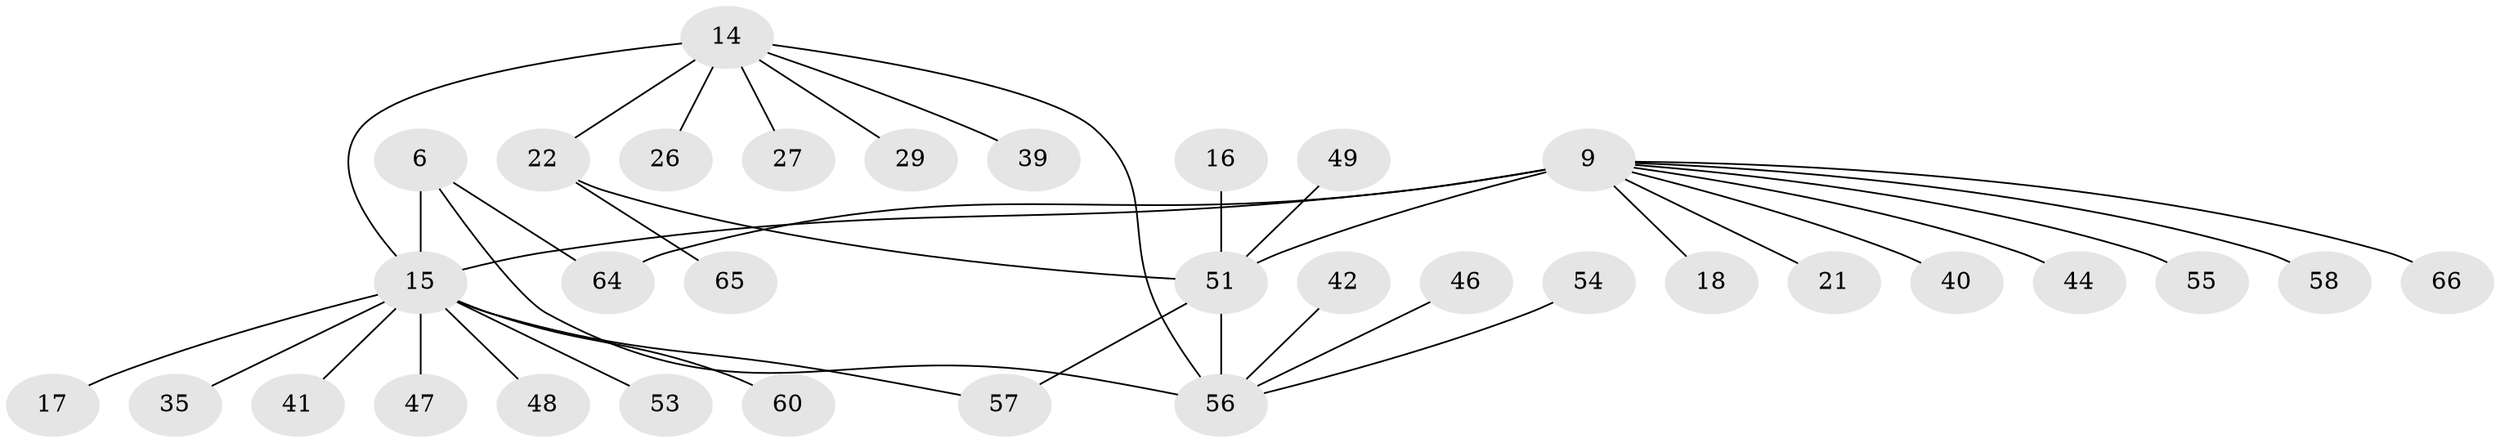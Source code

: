 // original degree distribution, {4: 0.07575757575757576, 8: 0.030303030303030304, 9: 0.030303030303030304, 3: 0.09090909090909091, 10: 0.030303030303030304, 5: 0.06060606060606061, 1: 0.6060606060606061, 2: 0.07575757575757576}
// Generated by graph-tools (version 1.1) at 2025/54/03/09/25 04:54:33]
// undirected, 33 vertices, 37 edges
graph export_dot {
graph [start="1"]
  node [color=gray90,style=filled];
  6 [super="+4"];
  9 [super="+8+3"];
  14 [super="+13+12"];
  15 [super="+2"];
  16;
  17;
  18;
  21;
  22 [super="+19"];
  26;
  27;
  29;
  35;
  39;
  40;
  41;
  42 [super="+33"];
  44;
  46;
  47;
  48;
  49;
  51 [super="+36+50+7"];
  53;
  54;
  55 [super="+52"];
  56 [super="+45+32"];
  57;
  58;
  60;
  64 [super="+28+5+34+59+61+62+63"];
  65;
  66;
  6 -- 15 [weight=2];
  6 -- 64 [weight=2];
  6 -- 56;
  9 -- 21;
  9 -- 44;
  9 -- 15 [weight=3];
  9 -- 66;
  9 -- 40;
  9 -- 18;
  9 -- 51 [weight=3];
  9 -- 55;
  9 -- 58;
  9 -- 64;
  14 -- 15 [weight=3];
  14 -- 26;
  14 -- 29;
  14 -- 39;
  14 -- 22;
  14 -- 27;
  14 -- 56 [weight=2];
  15 -- 48;
  15 -- 53;
  15 -- 57;
  15 -- 35;
  15 -- 41;
  15 -- 47;
  15 -- 17;
  15 -- 60;
  16 -- 51;
  22 -- 65;
  22 -- 51 [weight=2];
  42 -- 56;
  46 -- 56;
  49 -- 51;
  51 -- 57;
  51 -- 56 [weight=2];
  54 -- 56;
}

